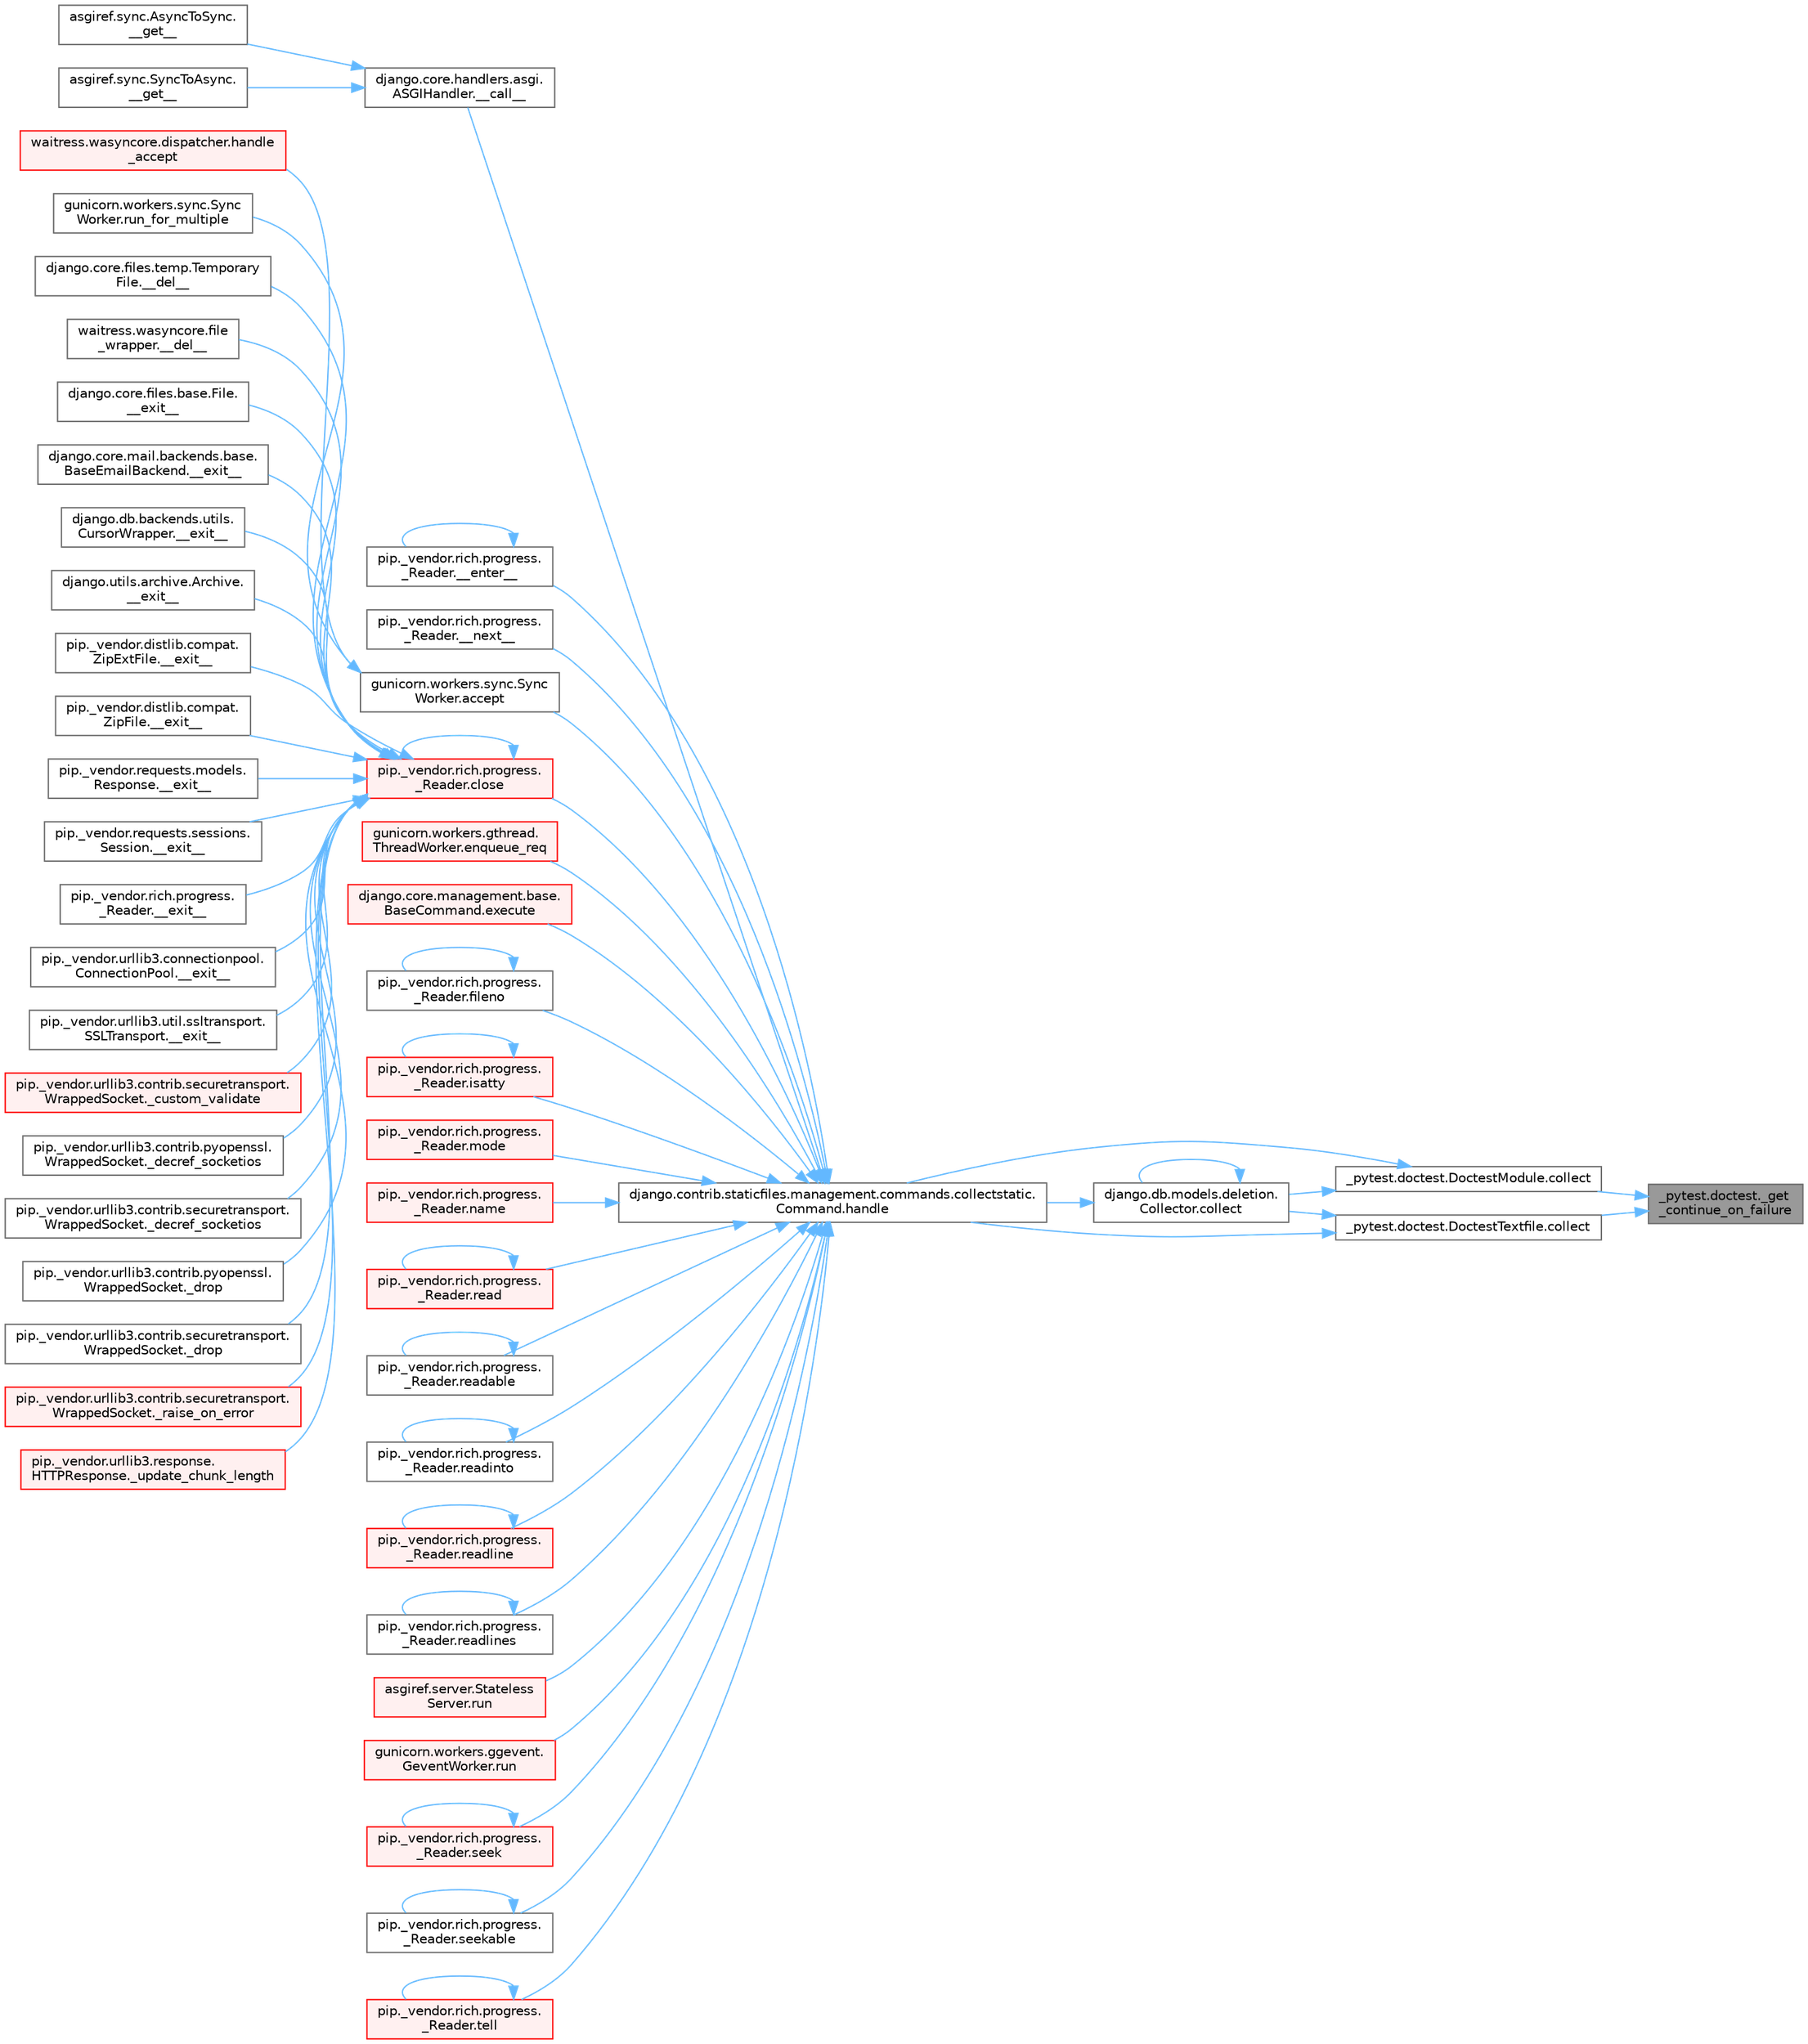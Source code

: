 digraph "_pytest.doctest._get_continue_on_failure"
{
 // LATEX_PDF_SIZE
  bgcolor="transparent";
  edge [fontname=Helvetica,fontsize=10,labelfontname=Helvetica,labelfontsize=10];
  node [fontname=Helvetica,fontsize=10,shape=box,height=0.2,width=0.4];
  rankdir="RL";
  Node1 [id="Node000001",label="_pytest.doctest._get\l_continue_on_failure",height=0.2,width=0.4,color="gray40", fillcolor="grey60", style="filled", fontcolor="black",tooltip=" "];
  Node1 -> Node2 [id="edge1_Node000001_Node000002",dir="back",color="steelblue1",style="solid",tooltip=" "];
  Node2 [id="Node000002",label="_pytest.doctest.DoctestModule.collect",height=0.2,width=0.4,color="grey40", fillcolor="white", style="filled",URL="$class__pytest_1_1doctest_1_1_doctest_module.html#a9620deb725d7f2144375dba7905b6fdc",tooltip=" "];
  Node2 -> Node3 [id="edge2_Node000002_Node000003",dir="back",color="steelblue1",style="solid",tooltip=" "];
  Node3 [id="Node000003",label="django.db.models.deletion.\lCollector.collect",height=0.2,width=0.4,color="grey40", fillcolor="white", style="filled",URL="$classdjango_1_1db_1_1models_1_1deletion_1_1_collector.html#ae6d2a061dcb129755a51ced6ab45edad",tooltip=" "];
  Node3 -> Node3 [id="edge3_Node000003_Node000003",dir="back",color="steelblue1",style="solid",tooltip=" "];
  Node3 -> Node4 [id="edge4_Node000003_Node000004",dir="back",color="steelblue1",style="solid",tooltip=" "];
  Node4 [id="Node000004",label="django.contrib.staticfiles.management.commands.collectstatic.\lCommand.handle",height=0.2,width=0.4,color="grey40", fillcolor="white", style="filled",URL="$classdjango_1_1contrib_1_1staticfiles_1_1management_1_1commands_1_1collectstatic_1_1_command.html#a77042fe151f5e5c26990bdd187c9f21e",tooltip=" "];
  Node4 -> Node5 [id="edge5_Node000004_Node000005",dir="back",color="steelblue1",style="solid",tooltip=" "];
  Node5 [id="Node000005",label="django.core.handlers.asgi.\lASGIHandler.__call__",height=0.2,width=0.4,color="grey40", fillcolor="white", style="filled",URL="$classdjango_1_1core_1_1handlers_1_1asgi_1_1_a_s_g_i_handler.html#a22b4781bb9089ff078a3e64dd2f48dce",tooltip=" "];
  Node5 -> Node6 [id="edge6_Node000005_Node000006",dir="back",color="steelblue1",style="solid",tooltip=" "];
  Node6 [id="Node000006",label="asgiref.sync.AsyncToSync.\l__get__",height=0.2,width=0.4,color="grey40", fillcolor="white", style="filled",URL="$classasgiref_1_1sync_1_1_async_to_sync.html#a23e9ef7a73da98dad9e3f4e65846969b",tooltip=" "];
  Node5 -> Node7 [id="edge7_Node000005_Node000007",dir="back",color="steelblue1",style="solid",tooltip=" "];
  Node7 [id="Node000007",label="asgiref.sync.SyncToAsync.\l__get__",height=0.2,width=0.4,color="grey40", fillcolor="white", style="filled",URL="$classasgiref_1_1sync_1_1_sync_to_async.html#aebdfbe3f01079a529fd2f39810597381",tooltip=" "];
  Node4 -> Node8 [id="edge8_Node000004_Node000008",dir="back",color="steelblue1",style="solid",tooltip=" "];
  Node8 [id="Node000008",label="pip._vendor.rich.progress.\l_Reader.__enter__",height=0.2,width=0.4,color="grey40", fillcolor="white", style="filled",URL="$classpip_1_1__vendor_1_1rich_1_1progress_1_1___reader.html#a9c3bb756d7d5d66aa484c6d25fef6d8a",tooltip=" "];
  Node8 -> Node8 [id="edge9_Node000008_Node000008",dir="back",color="steelblue1",style="solid",tooltip=" "];
  Node4 -> Node9 [id="edge10_Node000004_Node000009",dir="back",color="steelblue1",style="solid",tooltip=" "];
  Node9 [id="Node000009",label="pip._vendor.rich.progress.\l_Reader.__next__",height=0.2,width=0.4,color="grey40", fillcolor="white", style="filled",URL="$classpip_1_1__vendor_1_1rich_1_1progress_1_1___reader.html#a9434dfa9ada5623d6fb72996bf354ffe",tooltip=" "];
  Node4 -> Node10 [id="edge11_Node000004_Node000010",dir="back",color="steelblue1",style="solid",tooltip=" "];
  Node10 [id="Node000010",label="gunicorn.workers.sync.Sync\lWorker.accept",height=0.2,width=0.4,color="grey40", fillcolor="white", style="filled",URL="$classgunicorn_1_1workers_1_1sync_1_1_sync_worker.html#a9b2f1e8d68bbd5233578ace2685952b3",tooltip=" "];
  Node10 -> Node11 [id="edge12_Node000010_Node000011",dir="back",color="steelblue1",style="solid",tooltip=" "];
  Node11 [id="Node000011",label="waitress.wasyncore.dispatcher.handle\l_accept",height=0.2,width=0.4,color="red", fillcolor="#FFF0F0", style="filled",URL="$classwaitress_1_1wasyncore_1_1dispatcher.html#abb651db4478a77832580cb821bf60ca6",tooltip=" "];
  Node10 -> Node13 [id="edge13_Node000010_Node000013",dir="back",color="steelblue1",style="solid",tooltip=" "];
  Node13 [id="Node000013",label="gunicorn.workers.sync.Sync\lWorker.run_for_multiple",height=0.2,width=0.4,color="grey40", fillcolor="white", style="filled",URL="$classgunicorn_1_1workers_1_1sync_1_1_sync_worker.html#ae2fd68b8757a4e60b85af5ba76f0e097",tooltip=" "];
  Node4 -> Node14 [id="edge14_Node000004_Node000014",dir="back",color="steelblue1",style="solid",tooltip=" "];
  Node14 [id="Node000014",label="pip._vendor.rich.progress.\l_Reader.close",height=0.2,width=0.4,color="red", fillcolor="#FFF0F0", style="filled",URL="$classpip_1_1__vendor_1_1rich_1_1progress_1_1___reader.html#a6c0b1964d885972a97a12a9ac01d23e8",tooltip=" "];
  Node14 -> Node15 [id="edge15_Node000014_Node000015",dir="back",color="steelblue1",style="solid",tooltip=" "];
  Node15 [id="Node000015",label="django.core.files.temp.Temporary\lFile.__del__",height=0.2,width=0.4,color="grey40", fillcolor="white", style="filled",URL="$classdjango_1_1core_1_1files_1_1temp_1_1_temporary_file.html#a95809e90e91ff4f43e62813734a1ff5f",tooltip=" "];
  Node14 -> Node16 [id="edge16_Node000014_Node000016",dir="back",color="steelblue1",style="solid",tooltip=" "];
  Node16 [id="Node000016",label="waitress.wasyncore.file\l_wrapper.__del__",height=0.2,width=0.4,color="grey40", fillcolor="white", style="filled",URL="$classwaitress_1_1wasyncore_1_1file__wrapper.html#a4e25ecc24a6210bc5e295c433e632780",tooltip=" "];
  Node14 -> Node17 [id="edge17_Node000014_Node000017",dir="back",color="steelblue1",style="solid",tooltip=" "];
  Node17 [id="Node000017",label="django.core.files.base.File.\l__exit__",height=0.2,width=0.4,color="grey40", fillcolor="white", style="filled",URL="$classdjango_1_1core_1_1files_1_1base_1_1_file.html#ae0b1191c5014d84fee107227495e239c",tooltip=" "];
  Node14 -> Node18 [id="edge18_Node000014_Node000018",dir="back",color="steelblue1",style="solid",tooltip=" "];
  Node18 [id="Node000018",label="django.core.mail.backends.base.\lBaseEmailBackend.__exit__",height=0.2,width=0.4,color="grey40", fillcolor="white", style="filled",URL="$classdjango_1_1core_1_1mail_1_1backends_1_1base_1_1_base_email_backend.html#ab6610ac0ed4aba1a8172e85b59065503",tooltip=" "];
  Node14 -> Node19 [id="edge19_Node000014_Node000019",dir="back",color="steelblue1",style="solid",tooltip=" "];
  Node19 [id="Node000019",label="django.db.backends.utils.\lCursorWrapper.__exit__",height=0.2,width=0.4,color="grey40", fillcolor="white", style="filled",URL="$classdjango_1_1db_1_1backends_1_1utils_1_1_cursor_wrapper.html#a02f5176bb3b2e598d12ac8fdf26f3496",tooltip=" "];
  Node14 -> Node20 [id="edge20_Node000014_Node000020",dir="back",color="steelblue1",style="solid",tooltip=" "];
  Node20 [id="Node000020",label="django.utils.archive.Archive.\l__exit__",height=0.2,width=0.4,color="grey40", fillcolor="white", style="filled",URL="$classdjango_1_1utils_1_1archive_1_1_archive.html#a9a50df9316e6d45236868d7561a13d78",tooltip=" "];
  Node14 -> Node21 [id="edge21_Node000014_Node000021",dir="back",color="steelblue1",style="solid",tooltip=" "];
  Node21 [id="Node000021",label="pip._vendor.distlib.compat.\lZipExtFile.__exit__",height=0.2,width=0.4,color="grey40", fillcolor="white", style="filled",URL="$classpip_1_1__vendor_1_1distlib_1_1compat_1_1_zip_ext_file.html#ad18398fe6a9f5109a3b0a62aa29d830c",tooltip=" "];
  Node14 -> Node22 [id="edge22_Node000014_Node000022",dir="back",color="steelblue1",style="solid",tooltip=" "];
  Node22 [id="Node000022",label="pip._vendor.distlib.compat.\lZipFile.__exit__",height=0.2,width=0.4,color="grey40", fillcolor="white", style="filled",URL="$classpip_1_1__vendor_1_1distlib_1_1compat_1_1_zip_file.html#ae730617981b5947edb5f7838f1caabb4",tooltip=" "];
  Node14 -> Node23 [id="edge23_Node000014_Node000023",dir="back",color="steelblue1",style="solid",tooltip=" "];
  Node23 [id="Node000023",label="pip._vendor.requests.models.\lResponse.__exit__",height=0.2,width=0.4,color="grey40", fillcolor="white", style="filled",URL="$classpip_1_1__vendor_1_1requests_1_1models_1_1_response.html#a1f5f32680ba6cd5002b2c19b7b8b0705",tooltip=" "];
  Node14 -> Node24 [id="edge24_Node000014_Node000024",dir="back",color="steelblue1",style="solid",tooltip=" "];
  Node24 [id="Node000024",label="pip._vendor.requests.sessions.\lSession.__exit__",height=0.2,width=0.4,color="grey40", fillcolor="white", style="filled",URL="$classpip_1_1__vendor_1_1requests_1_1sessions_1_1_session.html#aa063240820ab2fc28ed471a014a47963",tooltip=" "];
  Node14 -> Node25 [id="edge25_Node000014_Node000025",dir="back",color="steelblue1",style="solid",tooltip=" "];
  Node25 [id="Node000025",label="pip._vendor.rich.progress.\l_Reader.__exit__",height=0.2,width=0.4,color="grey40", fillcolor="white", style="filled",URL="$classpip_1_1__vendor_1_1rich_1_1progress_1_1___reader.html#a82781ca9c3ea0f5a0a3f9bd309e05b85",tooltip=" "];
  Node14 -> Node26 [id="edge26_Node000014_Node000026",dir="back",color="steelblue1",style="solid",tooltip=" "];
  Node26 [id="Node000026",label="pip._vendor.urllib3.connectionpool.\lConnectionPool.__exit__",height=0.2,width=0.4,color="grey40", fillcolor="white", style="filled",URL="$classpip_1_1__vendor_1_1urllib3_1_1connectionpool_1_1_connection_pool.html#adfa39f03564a54c98c18206145aa9d0f",tooltip=" "];
  Node14 -> Node27 [id="edge27_Node000014_Node000027",dir="back",color="steelblue1",style="solid",tooltip=" "];
  Node27 [id="Node000027",label="pip._vendor.urllib3.util.ssltransport.\lSSLTransport.__exit__",height=0.2,width=0.4,color="grey40", fillcolor="white", style="filled",URL="$classpip_1_1__vendor_1_1urllib3_1_1util_1_1ssltransport_1_1_s_s_l_transport.html#ae3f2aec625e9a75bbcd96b467cf3b7fd",tooltip=" "];
  Node14 -> Node28 [id="edge28_Node000014_Node000028",dir="back",color="steelblue1",style="solid",tooltip=" "];
  Node28 [id="Node000028",label="pip._vendor.urllib3.contrib.securetransport.\lWrappedSocket._custom_validate",height=0.2,width=0.4,color="red", fillcolor="#FFF0F0", style="filled",URL="$classpip_1_1__vendor_1_1urllib3_1_1contrib_1_1securetransport_1_1_wrapped_socket.html#a792d7036b5574cd74ffbf75a1d40e8ea",tooltip=" "];
  Node14 -> Node30 [id="edge29_Node000014_Node000030",dir="back",color="steelblue1",style="solid",tooltip=" "];
  Node30 [id="Node000030",label="pip._vendor.urllib3.contrib.pyopenssl.\lWrappedSocket._decref_socketios",height=0.2,width=0.4,color="grey40", fillcolor="white", style="filled",URL="$classpip_1_1__vendor_1_1urllib3_1_1contrib_1_1pyopenssl_1_1_wrapped_socket.html#a852978001c35f19a5668b6b635b4d466",tooltip=" "];
  Node14 -> Node31 [id="edge30_Node000014_Node000031",dir="back",color="steelblue1",style="solid",tooltip=" "];
  Node31 [id="Node000031",label="pip._vendor.urllib3.contrib.securetransport.\lWrappedSocket._decref_socketios",height=0.2,width=0.4,color="grey40", fillcolor="white", style="filled",URL="$classpip_1_1__vendor_1_1urllib3_1_1contrib_1_1securetransport_1_1_wrapped_socket.html#aece833c51ea926f1a23410d725e8e0bc",tooltip=" "];
  Node14 -> Node32 [id="edge31_Node000014_Node000032",dir="back",color="steelblue1",style="solid",tooltip=" "];
  Node32 [id="Node000032",label="pip._vendor.urllib3.contrib.pyopenssl.\lWrappedSocket._drop",height=0.2,width=0.4,color="grey40", fillcolor="white", style="filled",URL="$classpip_1_1__vendor_1_1urllib3_1_1contrib_1_1pyopenssl_1_1_wrapped_socket.html#a7d3e248bcf60a9d8606bbcde69f785f5",tooltip=" "];
  Node14 -> Node33 [id="edge32_Node000014_Node000033",dir="back",color="steelblue1",style="solid",tooltip=" "];
  Node33 [id="Node000033",label="pip._vendor.urllib3.contrib.securetransport.\lWrappedSocket._drop",height=0.2,width=0.4,color="grey40", fillcolor="white", style="filled",URL="$classpip_1_1__vendor_1_1urllib3_1_1contrib_1_1securetransport_1_1_wrapped_socket.html#aa5120335fca67c7dd6cc4b1cf6d7e74f",tooltip=" "];
  Node14 -> Node34 [id="edge33_Node000014_Node000034",dir="back",color="steelblue1",style="solid",tooltip=" "];
  Node34 [id="Node000034",label="pip._vendor.urllib3.contrib.securetransport.\lWrappedSocket._raise_on_error",height=0.2,width=0.4,color="red", fillcolor="#FFF0F0", style="filled",URL="$classpip_1_1__vendor_1_1urllib3_1_1contrib_1_1securetransport_1_1_wrapped_socket.html#ae89ceec48b026fbcf5e9888ee21e0c09",tooltip=" "];
  Node14 -> Node109 [id="edge34_Node000014_Node000109",dir="back",color="steelblue1",style="solid",tooltip=" "];
  Node109 [id="Node000109",label="pip._vendor.urllib3.response.\lHTTPResponse._update_chunk_length",height=0.2,width=0.4,color="red", fillcolor="#FFF0F0", style="filled",URL="$classpip_1_1__vendor_1_1urllib3_1_1response_1_1_h_t_t_p_response.html#adbdd73c32bc7b36f2120d5ab8189e8d8",tooltip=" "];
  Node14 -> Node14 [id="edge35_Node000014_Node000014",dir="back",color="steelblue1",style="solid",tooltip=" "];
  Node4 -> Node977 [id="edge36_Node000004_Node000977",dir="back",color="steelblue1",style="solid",tooltip=" "];
  Node977 [id="Node000977",label="gunicorn.workers.gthread.\lThreadWorker.enqueue_req",height=0.2,width=0.4,color="red", fillcolor="#FFF0F0", style="filled",URL="$classgunicorn_1_1workers_1_1gthread_1_1_thread_worker.html#a8d2981740d79747639e152d9e9632964",tooltip=" "];
  Node4 -> Node974 [id="edge37_Node000004_Node000974",dir="back",color="steelblue1",style="solid",tooltip=" "];
  Node974 [id="Node000974",label="django.core.management.base.\lBaseCommand.execute",height=0.2,width=0.4,color="red", fillcolor="#FFF0F0", style="filled",URL="$classdjango_1_1core_1_1management_1_1base_1_1_base_command.html#a5621c1fb51be6a2deff6777d90c25ee0",tooltip=" "];
  Node4 -> Node980 [id="edge38_Node000004_Node000980",dir="back",color="steelblue1",style="solid",tooltip=" "];
  Node980 [id="Node000980",label="pip._vendor.rich.progress.\l_Reader.fileno",height=0.2,width=0.4,color="grey40", fillcolor="white", style="filled",URL="$classpip_1_1__vendor_1_1rich_1_1progress_1_1___reader.html#a5fae85546bcfb15e2144c108bb31b59c",tooltip=" "];
  Node980 -> Node980 [id="edge39_Node000980_Node000980",dir="back",color="steelblue1",style="solid",tooltip=" "];
  Node4 -> Node981 [id="edge40_Node000004_Node000981",dir="back",color="steelblue1",style="solid",tooltip=" "];
  Node981 [id="Node000981",label="pip._vendor.rich.progress.\l_Reader.isatty",height=0.2,width=0.4,color="red", fillcolor="#FFF0F0", style="filled",URL="$classpip_1_1__vendor_1_1rich_1_1progress_1_1___reader.html#a25008b04de43b80685677bd476ebb238",tooltip=" "];
  Node981 -> Node981 [id="edge41_Node000981_Node000981",dir="back",color="steelblue1",style="solid",tooltip=" "];
  Node4 -> Node984 [id="edge42_Node000004_Node000984",dir="back",color="steelblue1",style="solid",tooltip=" "];
  Node984 [id="Node000984",label="pip._vendor.rich.progress.\l_Reader.mode",height=0.2,width=0.4,color="red", fillcolor="#FFF0F0", style="filled",URL="$classpip_1_1__vendor_1_1rich_1_1progress_1_1___reader.html#a744eab5dc9ede10fd26932ecf9ccbddc",tooltip=" "];
  Node4 -> Node991 [id="edge43_Node000004_Node000991",dir="back",color="steelblue1",style="solid",tooltip=" "];
  Node991 [id="Node000991",label="pip._vendor.rich.progress.\l_Reader.name",height=0.2,width=0.4,color="red", fillcolor="#FFF0F0", style="filled",URL="$classpip_1_1__vendor_1_1rich_1_1progress_1_1___reader.html#a545f897ce86cf3e798598cb200357c13",tooltip=" "];
  Node4 -> Node1107 [id="edge44_Node000004_Node001107",dir="back",color="steelblue1",style="solid",tooltip=" "];
  Node1107 [id="Node001107",label="pip._vendor.rich.progress.\l_Reader.read",height=0.2,width=0.4,color="red", fillcolor="#FFF0F0", style="filled",URL="$classpip_1_1__vendor_1_1rich_1_1progress_1_1___reader.html#abc9a19c1ccc4057e665996a500814420",tooltip=" "];
  Node1107 -> Node1107 [id="edge45_Node001107_Node001107",dir="back",color="steelblue1",style="solid",tooltip=" "];
  Node4 -> Node1113 [id="edge46_Node000004_Node001113",dir="back",color="steelblue1",style="solid",tooltip=" "];
  Node1113 [id="Node001113",label="pip._vendor.rich.progress.\l_Reader.readable",height=0.2,width=0.4,color="grey40", fillcolor="white", style="filled",URL="$classpip_1_1__vendor_1_1rich_1_1progress_1_1___reader.html#a597c6d895bd8070977827445f65524ea",tooltip=" "];
  Node1113 -> Node1113 [id="edge47_Node001113_Node001113",dir="back",color="steelblue1",style="solid",tooltip=" "];
  Node4 -> Node1114 [id="edge48_Node000004_Node001114",dir="back",color="steelblue1",style="solid",tooltip=" "];
  Node1114 [id="Node001114",label="pip._vendor.rich.progress.\l_Reader.readinto",height=0.2,width=0.4,color="grey40", fillcolor="white", style="filled",URL="$classpip_1_1__vendor_1_1rich_1_1progress_1_1___reader.html#a10a6b416f687bc74dfd4a16e210733fd",tooltip=" "];
  Node1114 -> Node1114 [id="edge49_Node001114_Node001114",dir="back",color="steelblue1",style="solid",tooltip=" "];
  Node4 -> Node1115 [id="edge50_Node000004_Node001115",dir="back",color="steelblue1",style="solid",tooltip=" "];
  Node1115 [id="Node001115",label="pip._vendor.rich.progress.\l_Reader.readline",height=0.2,width=0.4,color="red", fillcolor="#FFF0F0", style="filled",URL="$classpip_1_1__vendor_1_1rich_1_1progress_1_1___reader.html#ae214b8896d240d33ed0d1e03b8134107",tooltip=" "];
  Node1115 -> Node1115 [id="edge51_Node001115_Node001115",dir="back",color="steelblue1",style="solid",tooltip=" "];
  Node4 -> Node1119 [id="edge52_Node000004_Node001119",dir="back",color="steelblue1",style="solid",tooltip=" "];
  Node1119 [id="Node001119",label="pip._vendor.rich.progress.\l_Reader.readlines",height=0.2,width=0.4,color="grey40", fillcolor="white", style="filled",URL="$classpip_1_1__vendor_1_1rich_1_1progress_1_1___reader.html#a36448a9abb78b99bc05fa66433015f3a",tooltip=" "];
  Node1119 -> Node1119 [id="edge53_Node001119_Node001119",dir="back",color="steelblue1",style="solid",tooltip=" "];
  Node4 -> Node1120 [id="edge54_Node000004_Node001120",dir="back",color="steelblue1",style="solid",tooltip=" "];
  Node1120 [id="Node001120",label="asgiref.server.Stateless\lServer.run",height=0.2,width=0.4,color="red", fillcolor="#FFF0F0", style="filled",URL="$classasgiref_1_1server_1_1_stateless_server.html#a60ad300a082526eea5c1b2df64c4e793",tooltip="Mainloop and handling."];
  Node4 -> Node311 [id="edge55_Node000004_Node000311",dir="back",color="steelblue1",style="solid",tooltip=" "];
  Node311 [id="Node000311",label="gunicorn.workers.ggevent.\lGeventWorker.run",height=0.2,width=0.4,color="red", fillcolor="#FFF0F0", style="filled",URL="$classgunicorn_1_1workers_1_1ggevent_1_1_gevent_worker.html#a0d8ffe6d6db44cfe8310ccf5643506ee",tooltip=" "];
  Node4 -> Node1121 [id="edge56_Node000004_Node001121",dir="back",color="steelblue1",style="solid",tooltip=" "];
  Node1121 [id="Node001121",label="pip._vendor.rich.progress.\l_Reader.seek",height=0.2,width=0.4,color="red", fillcolor="#FFF0F0", style="filled",URL="$classpip_1_1__vendor_1_1rich_1_1progress_1_1___reader.html#a8577bcef22b050ec6d7b7cb2ce1b9053",tooltip=" "];
  Node1121 -> Node1121 [id="edge57_Node001121_Node001121",dir="back",color="steelblue1",style="solid",tooltip=" "];
  Node4 -> Node1621 [id="edge58_Node000004_Node001621",dir="back",color="steelblue1",style="solid",tooltip=" "];
  Node1621 [id="Node001621",label="pip._vendor.rich.progress.\l_Reader.seekable",height=0.2,width=0.4,color="grey40", fillcolor="white", style="filled",URL="$classpip_1_1__vendor_1_1rich_1_1progress_1_1___reader.html#a3de43f328570e813a05b1dcc07813f5b",tooltip=" "];
  Node1621 -> Node1621 [id="edge59_Node001621_Node001621",dir="back",color="steelblue1",style="solid",tooltip=" "];
  Node4 -> Node1622 [id="edge60_Node000004_Node001622",dir="back",color="steelblue1",style="solid",tooltip=" "];
  Node1622 [id="Node001622",label="pip._vendor.rich.progress.\l_Reader.tell",height=0.2,width=0.4,color="red", fillcolor="#FFF0F0", style="filled",URL="$classpip_1_1__vendor_1_1rich_1_1progress_1_1___reader.html#a4ec4039f47700772d40242efb68da47e",tooltip=" "];
  Node1622 -> Node1622 [id="edge61_Node001622_Node001622",dir="back",color="steelblue1",style="solid",tooltip=" "];
  Node2 -> Node4 [id="edge62_Node000002_Node000004",dir="back",color="steelblue1",style="solid",tooltip=" "];
  Node1 -> Node1591 [id="edge63_Node000001_Node001591",dir="back",color="steelblue1",style="solid",tooltip=" "];
  Node1591 [id="Node001591",label="_pytest.doctest.DoctestTextfile.collect",height=0.2,width=0.4,color="grey40", fillcolor="white", style="filled",URL="$class__pytest_1_1doctest_1_1_doctest_textfile.html#ae6208b7f680bfcadf752a86afb559045",tooltip=" "];
  Node1591 -> Node3 [id="edge64_Node001591_Node000003",dir="back",color="steelblue1",style="solid",tooltip=" "];
  Node1591 -> Node4 [id="edge65_Node001591_Node000004",dir="back",color="steelblue1",style="solid",tooltip=" "];
}
